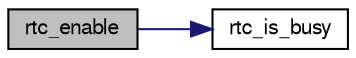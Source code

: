 digraph G
{
  edge [fontname="FreeSans",fontsize="10",labelfontname="FreeSans",labelfontsize="10"];
  node [fontname="FreeSans",fontsize="10",shape=record];
  rankdir=LR;
  Node1 [label="rtc_enable",height=0.2,width=0.4,color="black", fillcolor="grey75", style="filled" fontcolor="black"];
  Node1 -> Node2 [color="midnightblue",fontsize="10",style="solid",fontname="FreeSans"];
  Node2 [label="rtc_is_busy",height=0.2,width=0.4,color="black", fillcolor="white", style="filled",URL="$group__group__avr32__drivers__rtc.html#ga625597f30ed167077eeaa6b11b256d8b",tooltip="This function checks if the RTC is busy or not."];
}
